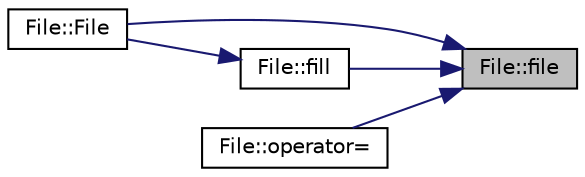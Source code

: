 digraph "File::file"
{
 // LATEX_PDF_SIZE
  edge [fontname="Helvetica",fontsize="10",labelfontname="Helvetica",labelfontsize="10"];
  node [fontname="Helvetica",fontsize="10",shape=record];
  rankdir="RL";
  Node1 [label="File::file",height=0.2,width=0.4,color="black", fillcolor="grey75", style="filled", fontcolor="black",tooltip=" "];
  Node1 -> Node2 [dir="back",color="midnightblue",fontsize="10",style="solid",fontname="Helvetica"];
  Node2 [label="File::File",height=0.2,width=0.4,color="black", fillcolor="white", style="filled",URL="$class_file.html#af35b9970b6ea55f619399e41d0bab0cd",tooltip=" "];
  Node1 -> Node3 [dir="back",color="midnightblue",fontsize="10",style="solid",fontname="Helvetica"];
  Node3 [label="File::fill",height=0.2,width=0.4,color="black", fillcolor="white", style="filled",URL="$class_file.html#ac3774fc193239a9a83f6974e9a79f9c4",tooltip=" "];
  Node3 -> Node2 [dir="back",color="midnightblue",fontsize="10",style="solid",fontname="Helvetica"];
  Node1 -> Node4 [dir="back",color="midnightblue",fontsize="10",style="solid",fontname="Helvetica"];
  Node4 [label="File::operator=",height=0.2,width=0.4,color="black", fillcolor="white", style="filled",URL="$class_file.html#a900ed41b6c4fbcec93e4306e2d8b0c35",tooltip=" "];
}
